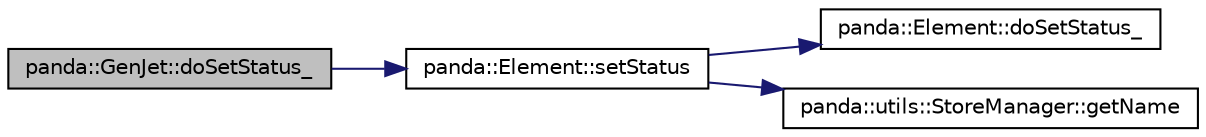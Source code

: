 digraph G
{
  edge [fontname="Helvetica",fontsize="10",labelfontname="Helvetica",labelfontsize="10"];
  node [fontname="Helvetica",fontsize="10",shape=record];
  rankdir=LR;
  Node1 [label="panda::GenJet::doSetStatus_",height=0.2,width=0.4,color="black", fillcolor="grey75", style="filled" fontcolor="black"];
  Node1 -> Node2 [color="midnightblue",fontsize="10",style="solid"];
  Node2 [label="panda::Element::setStatus",height=0.2,width=0.4,color="black", fillcolor="white", style="filled",URL="$classpanda_1_1Element.html#a86dead86ad366a92531c3e7f1f157994",tooltip="Set status of branches to true (matching branch) or false (vetoed branch)."];
  Node2 -> Node3 [color="midnightblue",fontsize="10",style="solid"];
  Node3 [label="panda::Element::doSetStatus_",height=0.2,width=0.4,color="black", fillcolor="white", style="filled",URL="$classpanda_1_1Element.html#a1309a7039cde6233c19f3c488805015d"];
  Node2 -> Node4 [color="midnightblue",fontsize="10",style="solid"];
  Node4 [label="panda::utils::StoreManager::getName",height=0.2,width=0.4,color="black", fillcolor="white", style="filled",URL="$classpanda_1_1utils_1_1StoreManager.html#acada8d02da4ba8c252b1a0f4c78346aa"];
}
